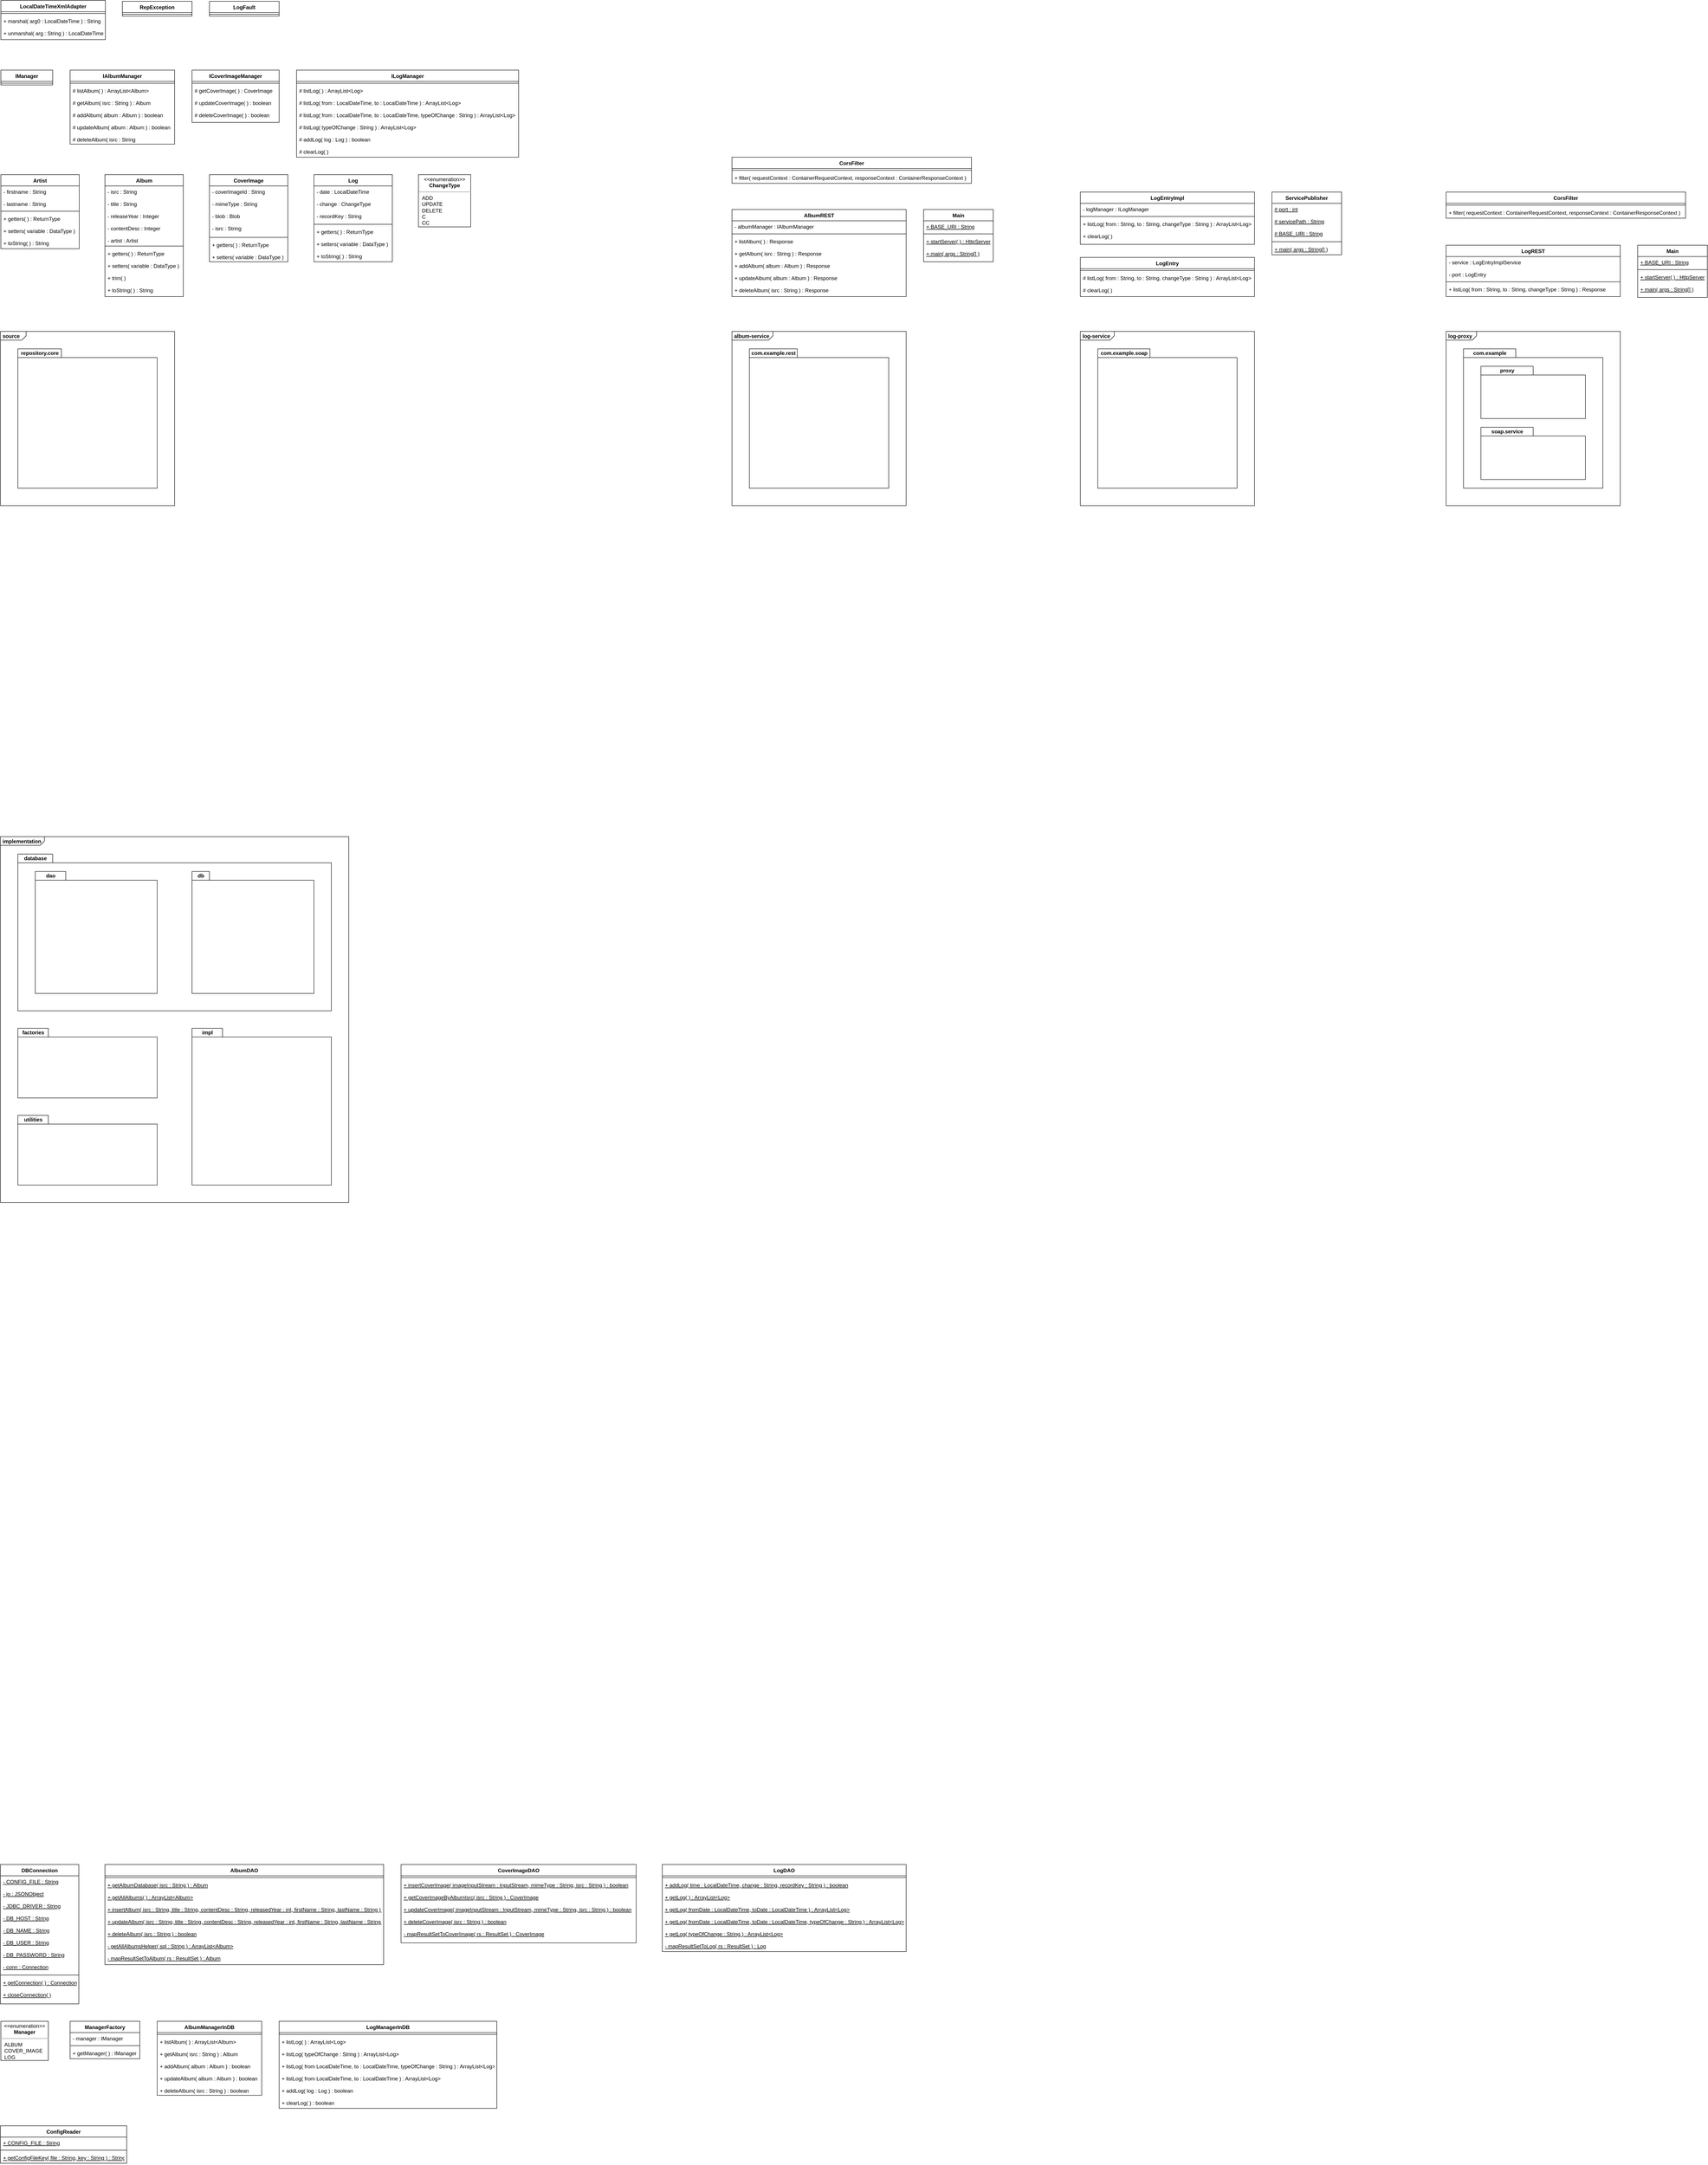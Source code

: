 <mxfile version="14.4.4" type="device"><diagram id="C5RBs43oDa-KdzZeNtuy" name="Page-1"><mxGraphModel dx="761" dy="1753" grid="1" gridSize="10" guides="1" tooltips="1" connect="1" arrows="1" fold="1" page="1" pageScale="1" pageWidth="827" pageHeight="1169" math="0" shadow="0"><root><mxCell id="WIyWlLk6GJQsqaUBKTNV-0"/><mxCell id="WIyWlLk6GJQsqaUBKTNV-1" parent="WIyWlLk6GJQsqaUBKTNV-0"/><mxCell id="3orUmdApXADnBOhEMOfr-15" value="&lt;p style=&quot;margin: 0px ; margin-top: 4px ; margin-left: 5px ; text-align: left&quot;&gt;&lt;b&gt;source&lt;/b&gt;&lt;/p&gt;" style="html=1;shape=mxgraph.sysml.package;overflow=fill;labelX=59;align=left;spacingLeft=5;verticalAlign=top;spacingTop=-3;" parent="WIyWlLk6GJQsqaUBKTNV-1" vertex="1"><mxGeometry x="40" y="40" width="400" height="400" as="geometry"/></mxCell><mxCell id="3orUmdApXADnBOhEMOfr-17" value="repository.core" style="shape=folder;fontStyle=1;tabWidth=100;tabHeight=20;tabPosition=left;html=1;boundedLbl=1;labelInHeader=1;container=1;collapsible=0;recursiveResize=0;" parent="WIyWlLk6GJQsqaUBKTNV-1" vertex="1"><mxGeometry x="80" y="80" width="320" height="320" as="geometry"/></mxCell><mxCell id="3orUmdApXADnBOhEMOfr-18" value="Artist" style="swimlane;fontStyle=1;align=center;verticalAlign=top;childLayout=stackLayout;horizontal=1;startSize=26;horizontalStack=0;resizeParent=1;resizeParentMax=0;resizeLast=0;collapsible=1;marginBottom=0;" parent="WIyWlLk6GJQsqaUBKTNV-1" vertex="1"><mxGeometry x="41" y="-320" width="180" height="170" as="geometry"/></mxCell><mxCell id="3orUmdApXADnBOhEMOfr-19" value="- firstname : String&#10;&#10;- lastname : String" style="text;strokeColor=none;fillColor=none;align=left;verticalAlign=top;spacingLeft=4;spacingRight=4;overflow=hidden;rotatable=0;points=[[0,0.5],[1,0.5]];portConstraint=eastwest;" parent="3orUmdApXADnBOhEMOfr-18" vertex="1"><mxGeometry y="26" width="180" height="54" as="geometry"/></mxCell><mxCell id="3orUmdApXADnBOhEMOfr-20" value="" style="line;strokeWidth=1;fillColor=none;align=left;verticalAlign=middle;spacingTop=-1;spacingLeft=3;spacingRight=3;rotatable=0;labelPosition=right;points=[];portConstraint=eastwest;" parent="3orUmdApXADnBOhEMOfr-18" vertex="1"><mxGeometry y="80" width="180" height="8" as="geometry"/></mxCell><mxCell id="3orUmdApXADnBOhEMOfr-21" value="+ getters( ) : ReturnType&#10;&#10;+ setters( variable : DataType )&#10;&#10;+ toString( ) : String" style="text;strokeColor=none;fillColor=none;align=left;verticalAlign=top;spacingLeft=4;spacingRight=4;overflow=hidden;rotatable=0;points=[[0,0.5],[1,0.5]];portConstraint=eastwest;" parent="3orUmdApXADnBOhEMOfr-18" vertex="1"><mxGeometry y="88" width="180" height="82" as="geometry"/></mxCell><mxCell id="3orUmdApXADnBOhEMOfr-23" value="Album" style="swimlane;fontStyle=1;align=center;verticalAlign=top;childLayout=stackLayout;horizontal=1;startSize=26;horizontalStack=0;resizeParent=1;resizeParentMax=0;resizeLast=0;collapsible=1;marginBottom=0;" parent="WIyWlLk6GJQsqaUBKTNV-1" vertex="1"><mxGeometry x="280" y="-320" width="180" height="280" as="geometry"/></mxCell><mxCell id="3orUmdApXADnBOhEMOfr-24" value="- isrc : String&#10;&#10;- title : String&#10;&#10;- releaseYear : Integer&#10;&#10;- contentDesc : Integer&#10;&#10;- artist : Artist" style="text;strokeColor=none;fillColor=none;align=left;verticalAlign=top;spacingLeft=4;spacingRight=4;overflow=hidden;rotatable=0;points=[[0,0.5],[1,0.5]];portConstraint=eastwest;" parent="3orUmdApXADnBOhEMOfr-23" vertex="1"><mxGeometry y="26" width="180" height="134" as="geometry"/></mxCell><mxCell id="3orUmdApXADnBOhEMOfr-25" value="" style="line;strokeWidth=1;fillColor=none;align=left;verticalAlign=middle;spacingTop=-1;spacingLeft=3;spacingRight=3;rotatable=0;labelPosition=right;points=[];portConstraint=eastwest;" parent="3orUmdApXADnBOhEMOfr-23" vertex="1"><mxGeometry y="160" width="180" height="8" as="geometry"/></mxCell><mxCell id="3orUmdApXADnBOhEMOfr-26" value="+ getters( ) : ReturnType&#10;&#10;+ setters( variable : DataType )&#10;&#10;+ trim( )&#10;&#10;+ toString( ) : String" style="text;strokeColor=none;fillColor=none;align=left;verticalAlign=top;spacingLeft=4;spacingRight=4;overflow=hidden;rotatable=0;points=[[0,0.5],[1,0.5]];portConstraint=eastwest;" parent="3orUmdApXADnBOhEMOfr-23" vertex="1"><mxGeometry y="168" width="180" height="112" as="geometry"/></mxCell><mxCell id="3orUmdApXADnBOhEMOfr-27" value="Log" style="swimlane;fontStyle=1;align=center;verticalAlign=top;childLayout=stackLayout;horizontal=1;startSize=26;horizontalStack=0;resizeParent=1;resizeParentMax=0;resizeLast=0;collapsible=1;marginBottom=0;" parent="WIyWlLk6GJQsqaUBKTNV-1" vertex="1"><mxGeometry x="760" y="-320" width="180" height="200" as="geometry"/></mxCell><mxCell id="3orUmdApXADnBOhEMOfr-28" value="- date : LocalDateTime&#10;&#10;- change : ChangeType&#10;&#10;- recordKey : String" style="text;strokeColor=none;fillColor=none;align=left;verticalAlign=top;spacingLeft=4;spacingRight=4;overflow=hidden;rotatable=0;points=[[0,0.5],[1,0.5]];portConstraint=eastwest;" parent="3orUmdApXADnBOhEMOfr-27" vertex="1"><mxGeometry y="26" width="180" height="84" as="geometry"/></mxCell><mxCell id="3orUmdApXADnBOhEMOfr-29" value="" style="line;strokeWidth=1;fillColor=none;align=left;verticalAlign=middle;spacingTop=-1;spacingLeft=3;spacingRight=3;rotatable=0;labelPosition=right;points=[];portConstraint=eastwest;" parent="3orUmdApXADnBOhEMOfr-27" vertex="1"><mxGeometry y="110" width="180" height="8" as="geometry"/></mxCell><mxCell id="3orUmdApXADnBOhEMOfr-30" value="+ getters( ) : ReturnType&#10;&#10;+ setters( variable : DataType )&#10;&#10;+ toString( ) : String" style="text;strokeColor=none;fillColor=none;align=left;verticalAlign=top;spacingLeft=4;spacingRight=4;overflow=hidden;rotatable=0;points=[[0,0.5],[1,0.5]];portConstraint=eastwest;" parent="3orUmdApXADnBOhEMOfr-27" vertex="1"><mxGeometry y="118" width="180" height="82" as="geometry"/></mxCell><mxCell id="3orUmdApXADnBOhEMOfr-31" value="&lt;p style=&quot;margin: 0px ; margin-top: 4px ; text-align: center&quot;&gt;&amp;lt;&amp;lt;enumeration&amp;gt;&amp;gt;&lt;br&gt;&lt;b&gt;ChangeType&lt;/b&gt;&lt;/p&gt;&lt;hr&gt;&lt;p style=&quot;margin: 0px ; margin-left: 8px ; text-align: left&quot;&gt;ADD&lt;/p&gt;&lt;p style=&quot;margin: 0px ; margin-left: 8px ; text-align: left&quot;&gt;UPDATE&lt;/p&gt;&lt;p style=&quot;margin: 0px ; margin-left: 8px ; text-align: left&quot;&gt;DELETE&lt;/p&gt;&lt;p style=&quot;margin: 0px ; margin-left: 8px ; text-align: left&quot;&gt;C&lt;/p&gt;&lt;p style=&quot;margin: 0px ; margin-left: 8px ; text-align: left&quot;&gt;CC&lt;/p&gt;" style="shape=rect;html=1;overflow=fill;whiteSpace=wrap;" parent="WIyWlLk6GJQsqaUBKTNV-1" vertex="1"><mxGeometry x="1000" y="-320" width="120" height="120" as="geometry"/></mxCell><mxCell id="3orUmdApXADnBOhEMOfr-36" value="IManager" style="swimlane;fontStyle=1;align=center;verticalAlign=top;childLayout=stackLayout;horizontal=1;startSize=26;horizontalStack=0;resizeParent=1;resizeParentMax=0;resizeLast=0;collapsible=1;marginBottom=0;" parent="WIyWlLk6GJQsqaUBKTNV-1" vertex="1"><mxGeometry x="41" y="-560" width="119" height="34" as="geometry"/></mxCell><mxCell id="3orUmdApXADnBOhEMOfr-38" value="" style="line;strokeWidth=1;fillColor=none;align=left;verticalAlign=middle;spacingTop=-1;spacingLeft=3;spacingRight=3;rotatable=0;labelPosition=right;points=[];portConstraint=eastwest;" parent="3orUmdApXADnBOhEMOfr-36" vertex="1"><mxGeometry y="26" width="119" height="8" as="geometry"/></mxCell><mxCell id="3orUmdApXADnBOhEMOfr-40" value="IAlbumManager" style="swimlane;fontStyle=1;align=center;verticalAlign=top;childLayout=stackLayout;horizontal=1;startSize=26;horizontalStack=0;resizeParent=1;resizeParentMax=0;resizeLast=0;collapsible=1;marginBottom=0;" parent="WIyWlLk6GJQsqaUBKTNV-1" vertex="1"><mxGeometry x="200" y="-560" width="240" height="170" as="geometry"/></mxCell><mxCell id="3orUmdApXADnBOhEMOfr-42" value="" style="line;strokeWidth=1;fillColor=none;align=left;verticalAlign=middle;spacingTop=-1;spacingLeft=3;spacingRight=3;rotatable=0;labelPosition=right;points=[];portConstraint=eastwest;" parent="3orUmdApXADnBOhEMOfr-40" vertex="1"><mxGeometry y="26" width="240" height="8" as="geometry"/></mxCell><mxCell id="3orUmdApXADnBOhEMOfr-43" value="# listAlbum( ) : ArrayList&lt;Album&gt;&#10;&#10;# getAlbum( isrc : String ) : Album&#10;&#10;# addAlbum( album : Album ) : boolean&#10;&#10;# updateAlbum( album : Album ) : boolean&#10;&#10;# deleteAlbum( isrc : String " style="text;strokeColor=none;fillColor=none;align=left;verticalAlign=top;spacingLeft=4;spacingRight=4;overflow=hidden;rotatable=0;points=[[0,0.5],[1,0.5]];portConstraint=eastwest;" parent="3orUmdApXADnBOhEMOfr-40" vertex="1"><mxGeometry y="34" width="240" height="136" as="geometry"/></mxCell><mxCell id="3orUmdApXADnBOhEMOfr-44" value="CoverImage" style="swimlane;fontStyle=1;align=center;verticalAlign=top;childLayout=stackLayout;horizontal=1;startSize=26;horizontalStack=0;resizeParent=1;resizeParentMax=0;resizeLast=0;collapsible=1;marginBottom=0;" parent="WIyWlLk6GJQsqaUBKTNV-1" vertex="1"><mxGeometry x="520" y="-320" width="180" height="200" as="geometry"/></mxCell><mxCell id="3orUmdApXADnBOhEMOfr-45" value="- coverImageId : String&#10;&#10;- mimeType : String&#10;&#10;- blob : Blob&#10;&#10;- isrc : String" style="text;strokeColor=none;fillColor=none;align=left;verticalAlign=top;spacingLeft=4;spacingRight=4;overflow=hidden;rotatable=0;points=[[0,0.5],[1,0.5]];portConstraint=eastwest;" parent="3orUmdApXADnBOhEMOfr-44" vertex="1"><mxGeometry y="26" width="180" height="114" as="geometry"/></mxCell><mxCell id="3orUmdApXADnBOhEMOfr-46" value="" style="line;strokeWidth=1;fillColor=none;align=left;verticalAlign=middle;spacingTop=-1;spacingLeft=3;spacingRight=3;rotatable=0;labelPosition=right;points=[];portConstraint=eastwest;" parent="3orUmdApXADnBOhEMOfr-44" vertex="1"><mxGeometry y="140" width="180" height="8" as="geometry"/></mxCell><mxCell id="3orUmdApXADnBOhEMOfr-47" value="+ getters( ) : ReturnType&#10;&#10;+ setters( variable : DataType )" style="text;strokeColor=none;fillColor=none;align=left;verticalAlign=top;spacingLeft=4;spacingRight=4;overflow=hidden;rotatable=0;points=[[0,0.5],[1,0.5]];portConstraint=eastwest;" parent="3orUmdApXADnBOhEMOfr-44" vertex="1"><mxGeometry y="148" width="180" height="52" as="geometry"/></mxCell><mxCell id="3orUmdApXADnBOhEMOfr-48" value="ICoverImageManager" style="swimlane;fontStyle=1;align=center;verticalAlign=top;childLayout=stackLayout;horizontal=1;startSize=26;horizontalStack=0;resizeParent=1;resizeParentMax=0;resizeLast=0;collapsible=1;marginBottom=0;" parent="WIyWlLk6GJQsqaUBKTNV-1" vertex="1"><mxGeometry x="480" y="-560" width="200" height="120" as="geometry"/></mxCell><mxCell id="3orUmdApXADnBOhEMOfr-50" value="" style="line;strokeWidth=1;fillColor=none;align=left;verticalAlign=middle;spacingTop=-1;spacingLeft=3;spacingRight=3;rotatable=0;labelPosition=right;points=[];portConstraint=eastwest;" parent="3orUmdApXADnBOhEMOfr-48" vertex="1"><mxGeometry y="26" width="200" height="8" as="geometry"/></mxCell><mxCell id="3orUmdApXADnBOhEMOfr-51" value="# getCoverImage( ) : CoverImage&#10;&#10;# updateCoverImage( ) : boolean&#10;&#10;# deleteCoverImage( ) : boolean" style="text;strokeColor=none;fillColor=none;align=left;verticalAlign=top;spacingLeft=4;spacingRight=4;overflow=hidden;rotatable=0;points=[[0,0.5],[1,0.5]];portConstraint=eastwest;" parent="3orUmdApXADnBOhEMOfr-48" vertex="1"><mxGeometry y="34" width="200" height="86" as="geometry"/></mxCell><mxCell id="3orUmdApXADnBOhEMOfr-52" value="ILogManager" style="swimlane;fontStyle=1;align=center;verticalAlign=top;childLayout=stackLayout;horizontal=1;startSize=26;horizontalStack=0;resizeParent=1;resizeParentMax=0;resizeLast=0;collapsible=1;marginBottom=0;" parent="WIyWlLk6GJQsqaUBKTNV-1" vertex="1"><mxGeometry x="720" y="-560" width="510" height="200" as="geometry"/></mxCell><mxCell id="3orUmdApXADnBOhEMOfr-54" value="" style="line;strokeWidth=1;fillColor=none;align=left;verticalAlign=middle;spacingTop=-1;spacingLeft=3;spacingRight=3;rotatable=0;labelPosition=right;points=[];portConstraint=eastwest;" parent="3orUmdApXADnBOhEMOfr-52" vertex="1"><mxGeometry y="26" width="510" height="8" as="geometry"/></mxCell><mxCell id="3orUmdApXADnBOhEMOfr-55" value="# listLog( ) : ArrayList&lt;Log&gt;&#10;&#10;# listLog( from : LocalDateTime, to : LocalDateTime ) : ArrayList&lt;Log&gt;&#10;&#10;# listLog( from : LocalDateTime, to : LocalDateTime, typeOfChange : String ) : ArrayList&lt;Log&gt;&#10;&#10;# listLog( typeOfChange : String ) : ArrayList&lt;Log&gt;&#10;&#10;# addLog( log : Log ) : boolean&#10;&#10;# clearLog( )" style="text;strokeColor=none;fillColor=none;align=left;verticalAlign=top;spacingLeft=4;spacingRight=4;overflow=hidden;rotatable=0;points=[[0,0.5],[1,0.5]];portConstraint=eastwest;" parent="3orUmdApXADnBOhEMOfr-52" vertex="1"><mxGeometry y="34" width="510" height="166" as="geometry"/></mxCell><mxCell id="3orUmdApXADnBOhEMOfr-56" value="LocalDateTimeXmlAdapter" style="swimlane;fontStyle=1;align=center;verticalAlign=top;childLayout=stackLayout;horizontal=1;startSize=26;horizontalStack=0;resizeParent=1;resizeParentMax=0;resizeLast=0;collapsible=1;marginBottom=0;" parent="WIyWlLk6GJQsqaUBKTNV-1" vertex="1"><mxGeometry x="41" y="-720" width="240" height="90" as="geometry"/></mxCell><mxCell id="3orUmdApXADnBOhEMOfr-58" value="" style="line;strokeWidth=1;fillColor=none;align=left;verticalAlign=middle;spacingTop=-1;spacingLeft=3;spacingRight=3;rotatable=0;labelPosition=right;points=[];portConstraint=eastwest;" parent="3orUmdApXADnBOhEMOfr-56" vertex="1"><mxGeometry y="26" width="240" height="8" as="geometry"/></mxCell><mxCell id="3orUmdApXADnBOhEMOfr-59" value="+ marshal( arg0 : LocalDateTime ) : String&#10;&#10;+ unmarshal( arg : String ) : LocalDateTime" style="text;strokeColor=none;fillColor=none;align=left;verticalAlign=top;spacingLeft=4;spacingRight=4;overflow=hidden;rotatable=0;points=[[0,0.5],[1,0.5]];portConstraint=eastwest;" parent="3orUmdApXADnBOhEMOfr-56" vertex="1"><mxGeometry y="34" width="240" height="56" as="geometry"/></mxCell><mxCell id="3orUmdApXADnBOhEMOfr-60" value="RepException" style="swimlane;fontStyle=1;align=center;verticalAlign=top;childLayout=stackLayout;horizontal=1;startSize=26;horizontalStack=0;resizeParent=1;resizeParentMax=0;resizeLast=0;collapsible=1;marginBottom=0;" parent="WIyWlLk6GJQsqaUBKTNV-1" vertex="1"><mxGeometry x="320" y="-718" width="160" height="34" as="geometry"/></mxCell><mxCell id="3orUmdApXADnBOhEMOfr-62" value="" style="line;strokeWidth=1;fillColor=none;align=left;verticalAlign=middle;spacingTop=-1;spacingLeft=3;spacingRight=3;rotatable=0;labelPosition=right;points=[];portConstraint=eastwest;" parent="3orUmdApXADnBOhEMOfr-60" vertex="1"><mxGeometry y="26" width="160" height="8" as="geometry"/></mxCell><mxCell id="3orUmdApXADnBOhEMOfr-64" value="LogFault" style="swimlane;fontStyle=1;align=center;verticalAlign=top;childLayout=stackLayout;horizontal=1;startSize=26;horizontalStack=0;resizeParent=1;resizeParentMax=0;resizeLast=0;collapsible=1;marginBottom=0;" parent="WIyWlLk6GJQsqaUBKTNV-1" vertex="1"><mxGeometry x="520" y="-718" width="160" height="34" as="geometry"/></mxCell><mxCell id="3orUmdApXADnBOhEMOfr-66" value="" style="line;strokeWidth=1;fillColor=none;align=left;verticalAlign=middle;spacingTop=-1;spacingLeft=3;spacingRight=3;rotatable=0;labelPosition=right;points=[];portConstraint=eastwest;" parent="3orUmdApXADnBOhEMOfr-64" vertex="1"><mxGeometry y="26" width="160" height="8" as="geometry"/></mxCell><mxCell id="Q4iaWH0cSBQyle7SL-q6-0" value="&lt;p style=&quot;margin: 0px ; margin-top: 4px ; margin-left: 5px ; text-align: left&quot;&gt;&lt;b&gt;implementation&lt;/b&gt;&lt;/p&gt;" style="html=1;shape=mxgraph.sysml.package;overflow=fill;labelX=101;align=left;spacingLeft=5;verticalAlign=top;spacingTop=-3;" parent="WIyWlLk6GJQsqaUBKTNV-1" vertex="1"><mxGeometry x="40" y="1200" width="800" height="840" as="geometry"/></mxCell><mxCell id="Q4iaWH0cSBQyle7SL-q6-1" value="database" style="shape=folder;fontStyle=1;tabWidth=80;tabHeight=20;tabPosition=left;html=1;boundedLbl=1;labelInHeader=1;container=1;collapsible=0;recursiveResize=0;" parent="WIyWlLk6GJQsqaUBKTNV-1" vertex="1"><mxGeometry x="80" y="1240" width="720" height="360" as="geometry"/></mxCell><mxCell id="Q4iaWH0cSBQyle7SL-q6-2" value="dao" style="shape=folder;fontStyle=1;tabWidth=70;tabHeight=20;tabPosition=left;html=1;boundedLbl=1;labelInHeader=1;container=1;collapsible=0;recursiveResize=0;" parent="Q4iaWH0cSBQyle7SL-q6-1" vertex="1"><mxGeometry x="40" y="40" width="280" height="280" as="geometry"/></mxCell><mxCell id="Q4iaWH0cSBQyle7SL-q6-3" value="db" style="shape=folder;fontStyle=1;tabWidth=40;tabHeight=20;tabPosition=left;html=1;boundedLbl=1;labelInHeader=1;container=1;collapsible=0;recursiveResize=0;" parent="Q4iaWH0cSBQyle7SL-q6-1" vertex="1"><mxGeometry x="400" y="40" width="280" height="280" as="geometry"/></mxCell><mxCell id="Q4iaWH0cSBQyle7SL-q6-7" value="factories" style="shape=folder;fontStyle=1;tabWidth=70;tabHeight=20;tabPosition=left;html=1;boundedLbl=1;labelInHeader=1;container=1;collapsible=0;recursiveResize=0;" parent="WIyWlLk6GJQsqaUBKTNV-1" vertex="1"><mxGeometry x="80" y="1640" width="320" height="160" as="geometry"/></mxCell><mxCell id="Q4iaWH0cSBQyle7SL-q6-8" value="impl" style="shape=folder;fontStyle=1;tabWidth=70;tabHeight=20;tabPosition=left;html=1;boundedLbl=1;labelInHeader=1;container=1;collapsible=0;recursiveResize=0;" parent="WIyWlLk6GJQsqaUBKTNV-1" vertex="1"><mxGeometry x="480" y="1640" width="320" height="360" as="geometry"/></mxCell><mxCell id="Q4iaWH0cSBQyle7SL-q6-9" value="utilities" style="shape=folder;fontStyle=1;tabWidth=70;tabHeight=20;tabPosition=left;html=1;boundedLbl=1;labelInHeader=1;container=1;collapsible=0;recursiveResize=0;" parent="WIyWlLk6GJQsqaUBKTNV-1" vertex="1"><mxGeometry x="80" y="1840" width="320" height="160" as="geometry"/></mxCell><mxCell id="Q4iaWH0cSBQyle7SL-q6-11" value="DBConnection" style="swimlane;fontStyle=1;align=center;verticalAlign=top;childLayout=stackLayout;horizontal=1;startSize=26;horizontalStack=0;resizeParent=1;resizeParentMax=0;resizeLast=0;collapsible=1;marginBottom=0;" parent="WIyWlLk6GJQsqaUBKTNV-1" vertex="1"><mxGeometry x="40" y="3560" width="180" height="320" as="geometry"/></mxCell><mxCell id="Q4iaWH0cSBQyle7SL-q6-12" value="- CONFIG_FILE : String&#10;&#10;- jo : JSONObject&#10;&#10;- JDBC_DRIVER : String&#10;&#10;- DB_HOST : String&#10;&#10;- DB_NAME : String&#10;&#10;- DB_USER : String&#10;&#10;- DB_PASSWORD : String&#10;&#10;- conn : Connection" style="text;strokeColor=none;fillColor=none;align=left;verticalAlign=top;spacingLeft=4;spacingRight=4;overflow=hidden;rotatable=0;points=[[0,0.5],[1,0.5]];portConstraint=eastwest;fontStyle=4" parent="Q4iaWH0cSBQyle7SL-q6-11" vertex="1"><mxGeometry y="26" width="180" height="224" as="geometry"/></mxCell><mxCell id="Q4iaWH0cSBQyle7SL-q6-13" value="" style="line;strokeWidth=1;fillColor=none;align=left;verticalAlign=middle;spacingTop=-1;spacingLeft=3;spacingRight=3;rotatable=0;labelPosition=right;points=[];portConstraint=eastwest;" parent="Q4iaWH0cSBQyle7SL-q6-11" vertex="1"><mxGeometry y="250" width="180" height="8" as="geometry"/></mxCell><mxCell id="Q4iaWH0cSBQyle7SL-q6-14" value="+ getConnection( ) : Connection&#10;&#10;+ closeConnection( )" style="text;strokeColor=none;fillColor=none;align=left;verticalAlign=top;spacingLeft=4;spacingRight=4;overflow=hidden;rotatable=0;points=[[0,0.5],[1,0.5]];portConstraint=eastwest;fontStyle=4" parent="Q4iaWH0cSBQyle7SL-q6-11" vertex="1"><mxGeometry y="258" width="180" height="62" as="geometry"/></mxCell><mxCell id="Q4iaWH0cSBQyle7SL-q6-15" value="AlbumDAO" style="swimlane;fontStyle=1;align=center;verticalAlign=top;childLayout=stackLayout;horizontal=1;startSize=26;horizontalStack=0;resizeParent=1;resizeParentMax=0;resizeLast=0;collapsible=1;marginBottom=0;" parent="WIyWlLk6GJQsqaUBKTNV-1" vertex="1"><mxGeometry x="280" y="3560" width="640" height="230" as="geometry"/></mxCell><mxCell id="Q4iaWH0cSBQyle7SL-q6-17" value="" style="line;strokeWidth=1;fillColor=none;align=left;verticalAlign=middle;spacingTop=-1;spacingLeft=3;spacingRight=3;rotatable=0;labelPosition=right;points=[];portConstraint=eastwest;" parent="Q4iaWH0cSBQyle7SL-q6-15" vertex="1"><mxGeometry y="26" width="640" height="8" as="geometry"/></mxCell><mxCell id="Q4iaWH0cSBQyle7SL-q6-18" value="+ getAlbumDatabase( isrc : String ) : Album&#10;&#10;+ getAllAlbums( ) : ArrayList&lt;Album&gt;&#10;&#10;+ insertAlbum( isrc : String, title : String, contentDesc : String, releasedYear : int, firstName : String, lastName : String ) : boolean&#10;&#10;+ updateAlbum( isrc : String, title : String, contentDesc : String, releasedYear : int, firstName : String, lastName : String ) : boolean&#10;&#10;+ deleteAlbum( isrc : String ) : boolean&#10;&#10;- getAllAlbumsHelper( sql : String ) : ArrayList&lt;Album&gt;&#10;&#10;- mapResultSetToAlbum( rs : ResultSet ) : Album" style="text;strokeColor=none;fillColor=none;align=left;verticalAlign=top;spacingLeft=4;spacingRight=4;overflow=hidden;rotatable=0;points=[[0,0.5],[1,0.5]];portConstraint=eastwest;fontStyle=4" parent="Q4iaWH0cSBQyle7SL-q6-15" vertex="1"><mxGeometry y="34" width="640" height="196" as="geometry"/></mxCell><mxCell id="Q4iaWH0cSBQyle7SL-q6-19" value="CoverImageDAO" style="swimlane;fontStyle=1;align=center;verticalAlign=top;childLayout=stackLayout;horizontal=1;startSize=26;horizontalStack=0;resizeParent=1;resizeParentMax=0;resizeLast=0;collapsible=1;marginBottom=0;" parent="WIyWlLk6GJQsqaUBKTNV-1" vertex="1"><mxGeometry x="960" y="3560" width="540" height="180" as="geometry"/></mxCell><mxCell id="Q4iaWH0cSBQyle7SL-q6-21" value="" style="line;strokeWidth=1;fillColor=none;align=left;verticalAlign=middle;spacingTop=-1;spacingLeft=3;spacingRight=3;rotatable=0;labelPosition=right;points=[];portConstraint=eastwest;" parent="Q4iaWH0cSBQyle7SL-q6-19" vertex="1"><mxGeometry y="26" width="540" height="8" as="geometry"/></mxCell><mxCell id="Q4iaWH0cSBQyle7SL-q6-22" value="+ insertCoverImage( imageInputStream : InputStream, mimeType : String, isrc : String ) : boolean&#10;&#10;+ getCoverImageByAlbumIsrc( isrc : String ) : CoverImage&#10;&#10;+ updateCoverImage( imageInputStream : InputStream, mimeType : String, isrc : String ) : boolean&#10;&#10;+ deleteCoverImage( isrc : String ) : boolean&#10;&#10;- mapResultSetToCoverImage( rs : ResultSet ) : CoverImage" style="text;strokeColor=none;fillColor=none;align=left;verticalAlign=top;spacingLeft=4;spacingRight=4;overflow=hidden;rotatable=0;points=[[0,0.5],[1,0.5]];portConstraint=eastwest;fontStyle=4" parent="Q4iaWH0cSBQyle7SL-q6-19" vertex="1"><mxGeometry y="34" width="540" height="146" as="geometry"/></mxCell><mxCell id="Q4iaWH0cSBQyle7SL-q6-23" value="LogDAO" style="swimlane;fontStyle=1;align=center;verticalAlign=top;childLayout=stackLayout;horizontal=1;startSize=26;horizontalStack=0;resizeParent=1;resizeParentMax=0;resizeLast=0;collapsible=1;marginBottom=0;" parent="WIyWlLk6GJQsqaUBKTNV-1" vertex="1"><mxGeometry x="1560" y="3560" width="560" height="200" as="geometry"/></mxCell><mxCell id="Q4iaWH0cSBQyle7SL-q6-25" value="" style="line;strokeWidth=1;fillColor=none;align=left;verticalAlign=middle;spacingTop=-1;spacingLeft=3;spacingRight=3;rotatable=0;labelPosition=right;points=[];portConstraint=eastwest;" parent="Q4iaWH0cSBQyle7SL-q6-23" vertex="1"><mxGeometry y="26" width="560" height="8" as="geometry"/></mxCell><mxCell id="Q4iaWH0cSBQyle7SL-q6-26" value="+ addLog( time : LocalDateTime, change : String, recordKey : String ) : boolean&#10;&#10;+ getLog( ) : ArrayList&lt;Log&gt;&#10;&#10;+ getLog( fromDate : LocalDateTime, toDate : LocalDateTime ) : ArrayList&lt;Log&gt;&#10;&#10;+ getLog( fromDate : LocalDateTime, toDate : LocalDateTime, typeOfChange : String ) : ArrayList&lt;Log&gt;&#10;&#10;+ getLog( typeOfChange : String ) : ArrayList&lt;Log&gt;&#10;&#10;- mapResultSetToLog( rs : ResultSet ) : Log" style="text;strokeColor=none;fillColor=none;align=left;verticalAlign=top;spacingLeft=4;spacingRight=4;overflow=hidden;rotatable=0;points=[[0,0.5],[1,0.5]];portConstraint=eastwest;fontStyle=4" parent="Q4iaWH0cSBQyle7SL-q6-23" vertex="1"><mxGeometry y="34" width="560" height="166" as="geometry"/></mxCell><mxCell id="Q4iaWH0cSBQyle7SL-q6-27" value="ManagerFactory" style="swimlane;fontStyle=1;align=center;verticalAlign=top;childLayout=stackLayout;horizontal=1;startSize=26;horizontalStack=0;resizeParent=1;resizeParentMax=0;resizeLast=0;collapsible=1;marginBottom=0;" parent="WIyWlLk6GJQsqaUBKTNV-1" vertex="1"><mxGeometry x="200" y="3920" width="160" height="86" as="geometry"/></mxCell><mxCell id="Q4iaWH0cSBQyle7SL-q6-28" value="- manager : IManager" style="text;strokeColor=none;fillColor=none;align=left;verticalAlign=top;spacingLeft=4;spacingRight=4;overflow=hidden;rotatable=0;points=[[0,0.5],[1,0.5]];portConstraint=eastwest;" parent="Q4iaWH0cSBQyle7SL-q6-27" vertex="1"><mxGeometry y="26" width="160" height="26" as="geometry"/></mxCell><mxCell id="Q4iaWH0cSBQyle7SL-q6-29" value="" style="line;strokeWidth=1;fillColor=none;align=left;verticalAlign=middle;spacingTop=-1;spacingLeft=3;spacingRight=3;rotatable=0;labelPosition=right;points=[];portConstraint=eastwest;" parent="Q4iaWH0cSBQyle7SL-q6-27" vertex="1"><mxGeometry y="52" width="160" height="8" as="geometry"/></mxCell><mxCell id="Q4iaWH0cSBQyle7SL-q6-30" value="+ getManager( ) : IManager" style="text;strokeColor=none;fillColor=none;align=left;verticalAlign=top;spacingLeft=4;spacingRight=4;overflow=hidden;rotatable=0;points=[[0,0.5],[1,0.5]];portConstraint=eastwest;" parent="Q4iaWH0cSBQyle7SL-q6-27" vertex="1"><mxGeometry y="60" width="160" height="26" as="geometry"/></mxCell><mxCell id="Q4iaWH0cSBQyle7SL-q6-31" value="&lt;p style=&quot;margin: 0px ; margin-top: 4px ; text-align: center&quot;&gt;&amp;lt;&amp;lt;enumeration&amp;gt;&amp;gt;&lt;br&gt;&lt;b&gt;Manager&lt;/b&gt;&lt;/p&gt;&lt;hr&gt;&lt;p style=&quot;margin: 0px ; margin-left: 8px ; text-align: left&quot;&gt;ALBUM&lt;br&gt;COVER_IMAGE&lt;/p&gt;&lt;p style=&quot;margin: 0px ; margin-left: 8px ; text-align: left&quot;&gt;LOG&lt;/p&gt;" style="shape=rect;html=1;overflow=fill;whiteSpace=wrap;" parent="WIyWlLk6GJQsqaUBKTNV-1" vertex="1"><mxGeometry x="41" y="3920" width="109" height="90" as="geometry"/></mxCell><mxCell id="Q4iaWH0cSBQyle7SL-q6-32" value="AlbumManagerInDB" style="swimlane;fontStyle=1;align=center;verticalAlign=top;childLayout=stackLayout;horizontal=1;startSize=26;horizontalStack=0;resizeParent=1;resizeParentMax=0;resizeLast=0;collapsible=1;marginBottom=0;" parent="WIyWlLk6GJQsqaUBKTNV-1" vertex="1"><mxGeometry x="400" y="3920" width="240" height="170" as="geometry"/></mxCell><mxCell id="Q4iaWH0cSBQyle7SL-q6-34" value="" style="line;strokeWidth=1;fillColor=none;align=left;verticalAlign=middle;spacingTop=-1;spacingLeft=3;spacingRight=3;rotatable=0;labelPosition=right;points=[];portConstraint=eastwest;" parent="Q4iaWH0cSBQyle7SL-q6-32" vertex="1"><mxGeometry y="26" width="240" height="8" as="geometry"/></mxCell><mxCell id="Q4iaWH0cSBQyle7SL-q6-35" value="+ listAlbum( ) : ArrayList&lt;Album&gt;&#10;&#10;+ getAlbum( isrc : String ) : Album&#10;&#10;+ addAlbum( album : Album ) : boolean&#10;&#10;+ updateAlbum( album : Album ) : boolean&#10;&#10;+ deleteAlbum( isrc : String ) : boolean" style="text;strokeColor=none;fillColor=none;align=left;verticalAlign=top;spacingLeft=4;spacingRight=4;overflow=hidden;rotatable=0;points=[[0,0.5],[1,0.5]];portConstraint=eastwest;" parent="Q4iaWH0cSBQyle7SL-q6-32" vertex="1"><mxGeometry y="34" width="240" height="136" as="geometry"/></mxCell><mxCell id="Q4iaWH0cSBQyle7SL-q6-36" value="LogManagerInDB" style="swimlane;fontStyle=1;align=center;verticalAlign=top;childLayout=stackLayout;horizontal=1;startSize=26;horizontalStack=0;resizeParent=1;resizeParentMax=0;resizeLast=0;collapsible=1;marginBottom=0;" parent="WIyWlLk6GJQsqaUBKTNV-1" vertex="1"><mxGeometry x="680" y="3920" width="500" height="200" as="geometry"/></mxCell><mxCell id="Q4iaWH0cSBQyle7SL-q6-38" value="" style="line;strokeWidth=1;fillColor=none;align=left;verticalAlign=middle;spacingTop=-1;spacingLeft=3;spacingRight=3;rotatable=0;labelPosition=right;points=[];portConstraint=eastwest;" parent="Q4iaWH0cSBQyle7SL-q6-36" vertex="1"><mxGeometry y="26" width="500" height="8" as="geometry"/></mxCell><mxCell id="Q4iaWH0cSBQyle7SL-q6-39" value="+ listLog( ) : ArrayList&lt;Log&gt;&#10;&#10;+ listLog( typeOfChange : String ) : ArrayList&lt;Log&gt;&#10;&#10;+ listLog( from LocalDateTime, to : LocalDateTime, typeOfChange : String ) : ArrayList&lt;Log&gt;&#10;&#10;+ listLog( from LocalDateTime, to : LocalDateTime ) : ArrayList&lt;Log&gt;&#10;&#10;+ addLog( log : Log ) : boolean&#10;&#10;+ clearLog( ) : boolean&#10;" style="text;strokeColor=none;fillColor=none;align=left;verticalAlign=top;spacingLeft=4;spacingRight=4;overflow=hidden;rotatable=0;points=[[0,0.5],[1,0.5]];portConstraint=eastwest;" parent="Q4iaWH0cSBQyle7SL-q6-36" vertex="1"><mxGeometry y="34" width="500" height="166" as="geometry"/></mxCell><mxCell id="Q4iaWH0cSBQyle7SL-q6-40" value="ConfigReader" style="swimlane;fontStyle=1;align=center;verticalAlign=top;childLayout=stackLayout;horizontal=1;startSize=26;horizontalStack=0;resizeParent=1;resizeParentMax=0;resizeLast=0;collapsible=1;marginBottom=0;" parent="WIyWlLk6GJQsqaUBKTNV-1" vertex="1"><mxGeometry x="40" y="4160" width="290" height="86" as="geometry"/></mxCell><mxCell id="Q4iaWH0cSBQyle7SL-q6-41" value="+ CONFIG_FILE : String" style="text;strokeColor=none;fillColor=none;align=left;verticalAlign=top;spacingLeft=4;spacingRight=4;overflow=hidden;rotatable=0;points=[[0,0.5],[1,0.5]];portConstraint=eastwest;fontStyle=4" parent="Q4iaWH0cSBQyle7SL-q6-40" vertex="1"><mxGeometry y="26" width="290" height="26" as="geometry"/></mxCell><mxCell id="Q4iaWH0cSBQyle7SL-q6-42" value="" style="line;strokeWidth=1;fillColor=none;align=left;verticalAlign=middle;spacingTop=-1;spacingLeft=3;spacingRight=3;rotatable=0;labelPosition=right;points=[];portConstraint=eastwest;" parent="Q4iaWH0cSBQyle7SL-q6-40" vertex="1"><mxGeometry y="52" width="290" height="8" as="geometry"/></mxCell><mxCell id="Q4iaWH0cSBQyle7SL-q6-43" value="+ getConfigFileKey( file : String, key : String ) : String" style="text;strokeColor=none;fillColor=none;align=left;verticalAlign=top;spacingLeft=4;spacingRight=4;overflow=hidden;rotatable=0;points=[[0,0.5],[1,0.5]];portConstraint=eastwest;fontStyle=4" parent="Q4iaWH0cSBQyle7SL-q6-40" vertex="1"><mxGeometry y="60" width="290" height="26" as="geometry"/></mxCell><mxCell id="Q4iaWH0cSBQyle7SL-q6-44" value="&lt;p style=&quot;margin: 0px ; margin-top: 4px ; margin-left: 5px ; text-align: left&quot;&gt;&lt;b&gt;album-service&lt;/b&gt;&lt;/p&gt;" style="html=1;shape=mxgraph.sysml.package;overflow=fill;labelX=94;align=left;spacingLeft=5;verticalAlign=top;spacingTop=-3;" parent="WIyWlLk6GJQsqaUBKTNV-1" vertex="1"><mxGeometry x="1720" y="40" width="400" height="400" as="geometry"/></mxCell><mxCell id="Q4iaWH0cSBQyle7SL-q6-45" value="com.example.rest" style="shape=folder;fontStyle=1;tabWidth=110;tabHeight=20;tabPosition=left;html=1;boundedLbl=1;labelInHeader=1;container=1;collapsible=0;recursiveResize=0;" parent="WIyWlLk6GJQsqaUBKTNV-1" vertex="1"><mxGeometry x="1760" y="80" width="320" height="320" as="geometry"/></mxCell><mxCell id="Q4iaWH0cSBQyle7SL-q6-46" value="CorsFilter" style="swimlane;fontStyle=1;align=center;verticalAlign=top;childLayout=stackLayout;horizontal=1;startSize=26;horizontalStack=0;resizeParent=1;resizeParentMax=0;resizeLast=0;collapsible=1;marginBottom=0;" parent="WIyWlLk6GJQsqaUBKTNV-1" vertex="1"><mxGeometry x="1720" y="-360" width="550" height="60" as="geometry"/></mxCell><mxCell id="Q4iaWH0cSBQyle7SL-q6-48" value="" style="line;strokeWidth=1;fillColor=none;align=left;verticalAlign=middle;spacingTop=-1;spacingLeft=3;spacingRight=3;rotatable=0;labelPosition=right;points=[];portConstraint=eastwest;" parent="Q4iaWH0cSBQyle7SL-q6-46" vertex="1"><mxGeometry y="26" width="550" height="8" as="geometry"/></mxCell><mxCell id="Q4iaWH0cSBQyle7SL-q6-49" value="+ filter( requestContext : ContainerRequestContext, responseContext : ContainerResponseContext )" style="text;strokeColor=none;fillColor=none;align=left;verticalAlign=top;spacingLeft=4;spacingRight=4;overflow=hidden;rotatable=0;points=[[0,0.5],[1,0.5]];portConstraint=eastwest;" parent="Q4iaWH0cSBQyle7SL-q6-46" vertex="1"><mxGeometry y="34" width="550" height="26" as="geometry"/></mxCell><mxCell id="Q4iaWH0cSBQyle7SL-q6-50" value="AlbumREST" style="swimlane;fontStyle=1;align=center;verticalAlign=top;childLayout=stackLayout;horizontal=1;startSize=26;horizontalStack=0;resizeParent=1;resizeParentMax=0;resizeLast=0;collapsible=1;marginBottom=0;" parent="WIyWlLk6GJQsqaUBKTNV-1" vertex="1"><mxGeometry x="1720" y="-240" width="400" height="200" as="geometry"/></mxCell><mxCell id="Q4iaWH0cSBQyle7SL-q6-51" value="- albumManager : IAlbumManager" style="text;strokeColor=none;fillColor=none;align=left;verticalAlign=top;spacingLeft=4;spacingRight=4;overflow=hidden;rotatable=0;points=[[0,0.5],[1,0.5]];portConstraint=eastwest;" parent="Q4iaWH0cSBQyle7SL-q6-50" vertex="1"><mxGeometry y="26" width="400" height="26" as="geometry"/></mxCell><mxCell id="Q4iaWH0cSBQyle7SL-q6-52" value="" style="line;strokeWidth=1;fillColor=none;align=left;verticalAlign=middle;spacingTop=-1;spacingLeft=3;spacingRight=3;rotatable=0;labelPosition=right;points=[];portConstraint=eastwest;" parent="Q4iaWH0cSBQyle7SL-q6-50" vertex="1"><mxGeometry y="52" width="400" height="8" as="geometry"/></mxCell><mxCell id="Q4iaWH0cSBQyle7SL-q6-53" value="+ listAlbum( ) : Response&#10;&#10;+ getAlbum( isrc : String ) : Response&#10;&#10;+ addAlbum( album : Album ) : Response&#10;&#10;+ updateAlbum( album : Album ) : Response&#10;&#10;+ deleteAlbum( isrc : String ) : Response" style="text;strokeColor=none;fillColor=none;align=left;verticalAlign=top;spacingLeft=4;spacingRight=4;overflow=hidden;rotatable=0;points=[[0,0.5],[1,0.5]];portConstraint=eastwest;" parent="Q4iaWH0cSBQyle7SL-q6-50" vertex="1"><mxGeometry y="60" width="400" height="140" as="geometry"/></mxCell><mxCell id="Q4iaWH0cSBQyle7SL-q6-54" value="Main" style="swimlane;fontStyle=1;align=center;verticalAlign=top;childLayout=stackLayout;horizontal=1;startSize=26;horizontalStack=0;resizeParent=1;resizeParentMax=0;resizeLast=0;collapsible=1;marginBottom=0;" parent="WIyWlLk6GJQsqaUBKTNV-1" vertex="1"><mxGeometry x="2160" y="-240" width="160" height="120" as="geometry"/></mxCell><mxCell id="Q4iaWH0cSBQyle7SL-q6-55" value="+ BASE_URI : String" style="text;strokeColor=none;fillColor=none;align=left;verticalAlign=top;spacingLeft=4;spacingRight=4;overflow=hidden;rotatable=0;points=[[0,0.5],[1,0.5]];portConstraint=eastwest;fontStyle=4" parent="Q4iaWH0cSBQyle7SL-q6-54" vertex="1"><mxGeometry y="26" width="160" height="26" as="geometry"/></mxCell><mxCell id="Q4iaWH0cSBQyle7SL-q6-56" value="" style="line;strokeWidth=1;fillColor=none;align=left;verticalAlign=middle;spacingTop=-1;spacingLeft=3;spacingRight=3;rotatable=0;labelPosition=right;points=[];portConstraint=eastwest;" parent="Q4iaWH0cSBQyle7SL-q6-54" vertex="1"><mxGeometry y="52" width="160" height="8" as="geometry"/></mxCell><mxCell id="Q4iaWH0cSBQyle7SL-q6-57" value="+ startServer( ) : HttpServer&#10;&#10;+ main( args : String[] )" style="text;strokeColor=none;fillColor=none;align=left;verticalAlign=top;spacingLeft=4;spacingRight=4;overflow=hidden;rotatable=0;points=[[0,0.5],[1,0.5]];portConstraint=eastwest;fontStyle=4" parent="Q4iaWH0cSBQyle7SL-q6-54" vertex="1"><mxGeometry y="60" width="160" height="60" as="geometry"/></mxCell><mxCell id="Q4iaWH0cSBQyle7SL-q6-62" value="&lt;p style=&quot;margin: 0px ; margin-top: 4px ; margin-left: 5px ; text-align: left&quot;&gt;&lt;b&gt;log-service&lt;/b&gt;&lt;/p&gt;" style="html=1;shape=mxgraph.sysml.package;overflow=fill;labelX=78.86;align=left;spacingLeft=5;verticalAlign=top;spacingTop=-3;" parent="WIyWlLk6GJQsqaUBKTNV-1" vertex="1"><mxGeometry x="2520" y="40" width="400" height="400" as="geometry"/></mxCell><mxCell id="Q4iaWH0cSBQyle7SL-q6-63" value="com.example.soap" style="shape=folder;fontStyle=1;tabWidth=120;tabHeight=20;tabPosition=left;html=1;boundedLbl=1;labelInHeader=1;container=1;collapsible=0;recursiveResize=0;" parent="WIyWlLk6GJQsqaUBKTNV-1" vertex="1"><mxGeometry x="2560" y="80" width="320" height="320" as="geometry"/></mxCell><mxCell id="Q4iaWH0cSBQyle7SL-q6-64" value="LogEntry" style="swimlane;fontStyle=1;align=center;verticalAlign=top;childLayout=stackLayout;horizontal=1;startSize=26;horizontalStack=0;resizeParent=1;resizeParentMax=0;resizeLast=0;collapsible=1;marginBottom=0;" parent="WIyWlLk6GJQsqaUBKTNV-1" vertex="1"><mxGeometry x="2520" y="-130" width="400" height="90" as="geometry"/></mxCell><mxCell id="Q4iaWH0cSBQyle7SL-q6-66" value="" style="line;strokeWidth=1;fillColor=none;align=left;verticalAlign=middle;spacingTop=-1;spacingLeft=3;spacingRight=3;rotatable=0;labelPosition=right;points=[];portConstraint=eastwest;" parent="Q4iaWH0cSBQyle7SL-q6-64" vertex="1"><mxGeometry y="26" width="400" height="8" as="geometry"/></mxCell><mxCell id="Q4iaWH0cSBQyle7SL-q6-67" value="# listLog( from : String, to : String, changeType : String ) : ArrayList&lt;Log&gt;&#10;&#10;# clearLog( )" style="text;strokeColor=none;fillColor=none;align=left;verticalAlign=top;spacingLeft=4;spacingRight=4;overflow=hidden;rotatable=0;points=[[0,0.5],[1,0.5]];portConstraint=eastwest;" parent="Q4iaWH0cSBQyle7SL-q6-64" vertex="1"><mxGeometry y="34" width="400" height="56" as="geometry"/></mxCell><mxCell id="Q4iaWH0cSBQyle7SL-q6-72" value="LogEntryImpl" style="swimlane;fontStyle=1;align=center;verticalAlign=top;childLayout=stackLayout;horizontal=1;startSize=26;horizontalStack=0;resizeParent=1;resizeParentMax=0;resizeLast=0;collapsible=1;marginBottom=0;" parent="WIyWlLk6GJQsqaUBKTNV-1" vertex="1"><mxGeometry x="2520" y="-280" width="400" height="120" as="geometry"/></mxCell><mxCell id="Q4iaWH0cSBQyle7SL-q6-73" value="- logManager : ILogManager" style="text;strokeColor=none;fillColor=none;align=left;verticalAlign=top;spacingLeft=4;spacingRight=4;overflow=hidden;rotatable=0;points=[[0,0.5],[1,0.5]];portConstraint=eastwest;" parent="Q4iaWH0cSBQyle7SL-q6-72" vertex="1"><mxGeometry y="26" width="400" height="26" as="geometry"/></mxCell><mxCell id="Q4iaWH0cSBQyle7SL-q6-74" value="" style="line;strokeWidth=1;fillColor=none;align=left;verticalAlign=middle;spacingTop=-1;spacingLeft=3;spacingRight=3;rotatable=0;labelPosition=right;points=[];portConstraint=eastwest;" parent="Q4iaWH0cSBQyle7SL-q6-72" vertex="1"><mxGeometry y="52" width="400" height="8" as="geometry"/></mxCell><mxCell id="Q4iaWH0cSBQyle7SL-q6-75" value="+ listLog( from : String, to : String, changeType : String ) : ArrayList&lt;Log&gt;&#10;&#10;+ clearLog( )" style="text;strokeColor=none;fillColor=none;align=left;verticalAlign=top;spacingLeft=4;spacingRight=4;overflow=hidden;rotatable=0;points=[[0,0.5],[1,0.5]];portConstraint=eastwest;" parent="Q4iaWH0cSBQyle7SL-q6-72" vertex="1"><mxGeometry y="60" width="400" height="60" as="geometry"/></mxCell><mxCell id="Q4iaWH0cSBQyle7SL-q6-76" value="ServicePublisher" style="swimlane;fontStyle=1;align=center;verticalAlign=top;childLayout=stackLayout;horizontal=1;startSize=26;horizontalStack=0;resizeParent=1;resizeParentMax=0;resizeLast=0;collapsible=1;marginBottom=0;" parent="WIyWlLk6GJQsqaUBKTNV-1" vertex="1"><mxGeometry x="2960" y="-280" width="160" height="144" as="geometry"/></mxCell><mxCell id="Q4iaWH0cSBQyle7SL-q6-77" value="# port : int&#10;&#10;# servicePath : String&#10;&#10;# BASE_URI : String" style="text;strokeColor=none;fillColor=none;align=left;verticalAlign=top;spacingLeft=4;spacingRight=4;overflow=hidden;rotatable=0;points=[[0,0.5],[1,0.5]];portConstraint=eastwest;fontStyle=4" parent="Q4iaWH0cSBQyle7SL-q6-76" vertex="1"><mxGeometry y="26" width="160" height="84" as="geometry"/></mxCell><mxCell id="Q4iaWH0cSBQyle7SL-q6-78" value="" style="line;strokeWidth=1;fillColor=none;align=left;verticalAlign=middle;spacingTop=-1;spacingLeft=3;spacingRight=3;rotatable=0;labelPosition=right;points=[];portConstraint=eastwest;" parent="Q4iaWH0cSBQyle7SL-q6-76" vertex="1"><mxGeometry y="110" width="160" height="8" as="geometry"/></mxCell><mxCell id="Q4iaWH0cSBQyle7SL-q6-79" value="+ main( args : String[] )" style="text;strokeColor=none;fillColor=none;align=left;verticalAlign=top;spacingLeft=4;spacingRight=4;overflow=hidden;rotatable=0;points=[[0,0.5],[1,0.5]];portConstraint=eastwest;fontStyle=4" parent="Q4iaWH0cSBQyle7SL-q6-76" vertex="1"><mxGeometry y="118" width="160" height="26" as="geometry"/></mxCell><mxCell id="QNlURWiQe3jWTdTzoEcf-0" value="&lt;p style=&quot;margin: 0px ; margin-top: 4px ; margin-left: 5px ; text-align: left&quot;&gt;&lt;b&gt;log-proxy&lt;/b&gt;&lt;/p&gt;" style="html=1;shape=mxgraph.sysml.package;overflow=fill;labelX=70.76;align=left;spacingLeft=5;verticalAlign=top;spacingTop=-3;" vertex="1" parent="WIyWlLk6GJQsqaUBKTNV-1"><mxGeometry x="3360" y="40" width="400" height="400" as="geometry"/></mxCell><mxCell id="QNlURWiQe3jWTdTzoEcf-1" value="com.example" style="shape=folder;fontStyle=1;tabWidth=120;tabHeight=20;tabPosition=left;html=1;boundedLbl=1;labelInHeader=1;container=1;collapsible=0;recursiveResize=0;" vertex="1" parent="WIyWlLk6GJQsqaUBKTNV-1"><mxGeometry x="3400" y="80" width="320" height="320" as="geometry"/></mxCell><mxCell id="QNlURWiQe3jWTdTzoEcf-2" value="proxy" style="shape=folder;fontStyle=1;tabWidth=120;tabHeight=20;tabPosition=left;html=1;boundedLbl=1;labelInHeader=1;container=1;collapsible=0;recursiveResize=0;" vertex="1" parent="QNlURWiQe3jWTdTzoEcf-1"><mxGeometry x="40" y="40" width="240" height="120" as="geometry"/></mxCell><mxCell id="QNlURWiQe3jWTdTzoEcf-3" value="soap.service" style="shape=folder;fontStyle=1;tabWidth=120;tabHeight=20;tabPosition=left;html=1;boundedLbl=1;labelInHeader=1;container=1;collapsible=0;recursiveResize=0;" vertex="1" parent="QNlURWiQe3jWTdTzoEcf-1"><mxGeometry x="40" y="180" width="240" height="120" as="geometry"/></mxCell><mxCell id="QNlURWiQe3jWTdTzoEcf-4" value="CorsFilter" style="swimlane;fontStyle=1;align=center;verticalAlign=top;childLayout=stackLayout;horizontal=1;startSize=26;horizontalStack=0;resizeParent=1;resizeParentMax=0;resizeLast=0;collapsible=1;marginBottom=0;" vertex="1" parent="WIyWlLk6GJQsqaUBKTNV-1"><mxGeometry x="3360" y="-280" width="550" height="60" as="geometry"/></mxCell><mxCell id="QNlURWiQe3jWTdTzoEcf-5" value="" style="line;strokeWidth=1;fillColor=none;align=left;verticalAlign=middle;spacingTop=-1;spacingLeft=3;spacingRight=3;rotatable=0;labelPosition=right;points=[];portConstraint=eastwest;" vertex="1" parent="QNlURWiQe3jWTdTzoEcf-4"><mxGeometry y="26" width="550" height="8" as="geometry"/></mxCell><mxCell id="QNlURWiQe3jWTdTzoEcf-6" value="+ filter( requestContext : ContainerRequestContext, responseContext : ContainerResponseContext )" style="text;strokeColor=none;fillColor=none;align=left;verticalAlign=top;spacingLeft=4;spacingRight=4;overflow=hidden;rotatable=0;points=[[0,0.5],[1,0.5]];portConstraint=eastwest;" vertex="1" parent="QNlURWiQe3jWTdTzoEcf-4"><mxGeometry y="34" width="550" height="26" as="geometry"/></mxCell><mxCell id="QNlURWiQe3jWTdTzoEcf-7" value="LogREST" style="swimlane;fontStyle=1;align=center;verticalAlign=top;childLayout=stackLayout;horizontal=1;startSize=26;horizontalStack=0;resizeParent=1;resizeParentMax=0;resizeLast=0;collapsible=1;marginBottom=0;" vertex="1" parent="WIyWlLk6GJQsqaUBKTNV-1"><mxGeometry x="3360" y="-158" width="400" height="118" as="geometry"/></mxCell><mxCell id="QNlURWiQe3jWTdTzoEcf-8" value="- service : LogEntryImplService&#10;&#10;- port : LogEntry" style="text;strokeColor=none;fillColor=none;align=left;verticalAlign=top;spacingLeft=4;spacingRight=4;overflow=hidden;rotatable=0;points=[[0,0.5],[1,0.5]];portConstraint=eastwest;" vertex="1" parent="QNlURWiQe3jWTdTzoEcf-7"><mxGeometry y="26" width="400" height="54" as="geometry"/></mxCell><mxCell id="QNlURWiQe3jWTdTzoEcf-9" value="" style="line;strokeWidth=1;fillColor=none;align=left;verticalAlign=middle;spacingTop=-1;spacingLeft=3;spacingRight=3;rotatable=0;labelPosition=right;points=[];portConstraint=eastwest;" vertex="1" parent="QNlURWiQe3jWTdTzoEcf-7"><mxGeometry y="80" width="400" height="8" as="geometry"/></mxCell><mxCell id="QNlURWiQe3jWTdTzoEcf-10" value="+ listLog( from : String, to : String, changeType : String ) : Response" style="text;strokeColor=none;fillColor=none;align=left;verticalAlign=top;spacingLeft=4;spacingRight=4;overflow=hidden;rotatable=0;points=[[0,0.5],[1,0.5]];portConstraint=eastwest;" vertex="1" parent="QNlURWiQe3jWTdTzoEcf-7"><mxGeometry y="88" width="400" height="30" as="geometry"/></mxCell><mxCell id="QNlURWiQe3jWTdTzoEcf-11" value="Main" style="swimlane;fontStyle=1;align=center;verticalAlign=top;childLayout=stackLayout;horizontal=1;startSize=26;horizontalStack=0;resizeParent=1;resizeParentMax=0;resizeLast=0;collapsible=1;marginBottom=0;" vertex="1" parent="WIyWlLk6GJQsqaUBKTNV-1"><mxGeometry x="3800" y="-158" width="160" height="120" as="geometry"/></mxCell><mxCell id="QNlURWiQe3jWTdTzoEcf-12" value="+ BASE_URI : String" style="text;strokeColor=none;fillColor=none;align=left;verticalAlign=top;spacingLeft=4;spacingRight=4;overflow=hidden;rotatable=0;points=[[0,0.5],[1,0.5]];portConstraint=eastwest;fontStyle=4" vertex="1" parent="QNlURWiQe3jWTdTzoEcf-11"><mxGeometry y="26" width="160" height="26" as="geometry"/></mxCell><mxCell id="QNlURWiQe3jWTdTzoEcf-13" value="" style="line;strokeWidth=1;fillColor=none;align=left;verticalAlign=middle;spacingTop=-1;spacingLeft=3;spacingRight=3;rotatable=0;labelPosition=right;points=[];portConstraint=eastwest;" vertex="1" parent="QNlURWiQe3jWTdTzoEcf-11"><mxGeometry y="52" width="160" height="8" as="geometry"/></mxCell><mxCell id="QNlURWiQe3jWTdTzoEcf-14" value="+ startServer( ) : HttpServer&#10;&#10;+ main( args : String[] )" style="text;strokeColor=none;fillColor=none;align=left;verticalAlign=top;spacingLeft=4;spacingRight=4;overflow=hidden;rotatable=0;points=[[0,0.5],[1,0.5]];portConstraint=eastwest;fontStyle=4" vertex="1" parent="QNlURWiQe3jWTdTzoEcf-11"><mxGeometry y="60" width="160" height="60" as="geometry"/></mxCell></root></mxGraphModel></diagram></mxfile>